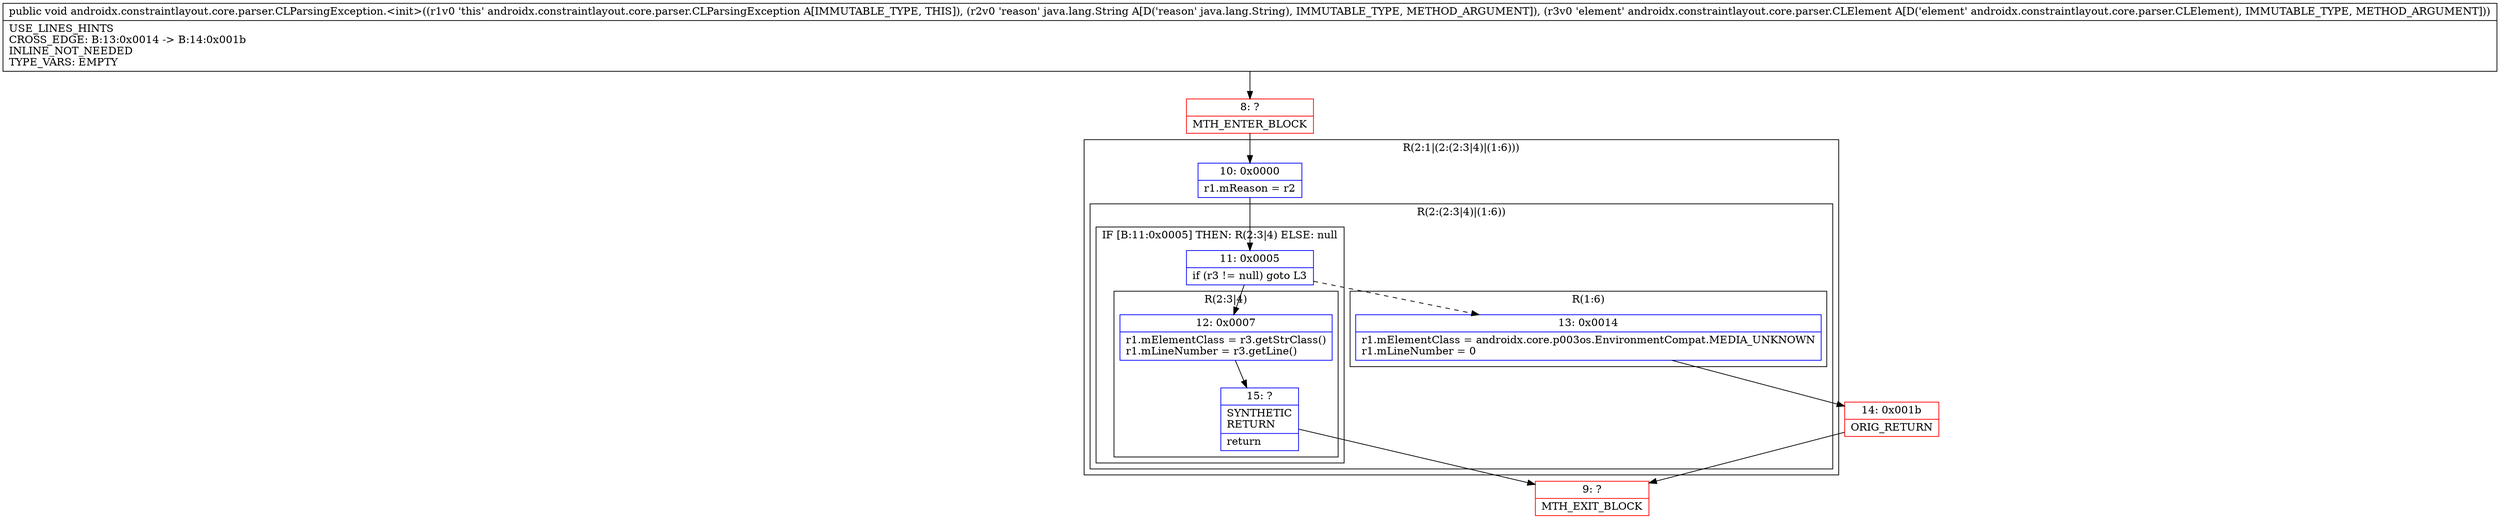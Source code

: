 digraph "CFG forandroidx.constraintlayout.core.parser.CLParsingException.\<init\>(Ljava\/lang\/String;Landroidx\/constraintlayout\/core\/parser\/CLElement;)V" {
subgraph cluster_Region_1492568968 {
label = "R(2:1|(2:(2:3|4)|(1:6)))";
node [shape=record,color=blue];
Node_10 [shape=record,label="{10\:\ 0x0000|r1.mReason = r2\l}"];
subgraph cluster_Region_345997044 {
label = "R(2:(2:3|4)|(1:6))";
node [shape=record,color=blue];
subgraph cluster_IfRegion_1961673708 {
label = "IF [B:11:0x0005] THEN: R(2:3|4) ELSE: null";
node [shape=record,color=blue];
Node_11 [shape=record,label="{11\:\ 0x0005|if (r3 != null) goto L3\l}"];
subgraph cluster_Region_803883436 {
label = "R(2:3|4)";
node [shape=record,color=blue];
Node_12 [shape=record,label="{12\:\ 0x0007|r1.mElementClass = r3.getStrClass()\lr1.mLineNumber = r3.getLine()\l}"];
Node_15 [shape=record,label="{15\:\ ?|SYNTHETIC\lRETURN\l|return\l}"];
}
}
subgraph cluster_Region_1101954386 {
label = "R(1:6)";
node [shape=record,color=blue];
Node_13 [shape=record,label="{13\:\ 0x0014|r1.mElementClass = androidx.core.p003os.EnvironmentCompat.MEDIA_UNKNOWN\lr1.mLineNumber = 0\l}"];
}
}
}
Node_8 [shape=record,color=red,label="{8\:\ ?|MTH_ENTER_BLOCK\l}"];
Node_9 [shape=record,color=red,label="{9\:\ ?|MTH_EXIT_BLOCK\l}"];
Node_14 [shape=record,color=red,label="{14\:\ 0x001b|ORIG_RETURN\l}"];
MethodNode[shape=record,label="{public void androidx.constraintlayout.core.parser.CLParsingException.\<init\>((r1v0 'this' androidx.constraintlayout.core.parser.CLParsingException A[IMMUTABLE_TYPE, THIS]), (r2v0 'reason' java.lang.String A[D('reason' java.lang.String), IMMUTABLE_TYPE, METHOD_ARGUMENT]), (r3v0 'element' androidx.constraintlayout.core.parser.CLElement A[D('element' androidx.constraintlayout.core.parser.CLElement), IMMUTABLE_TYPE, METHOD_ARGUMENT]))  | USE_LINES_HINTS\lCROSS_EDGE: B:13:0x0014 \-\> B:14:0x001b\lINLINE_NOT_NEEDED\lTYPE_VARS: EMPTY\l}"];
MethodNode -> Node_8;Node_10 -> Node_11;
Node_11 -> Node_12;
Node_11 -> Node_13[style=dashed];
Node_12 -> Node_15;
Node_15 -> Node_9;
Node_13 -> Node_14;
Node_8 -> Node_10;
Node_14 -> Node_9;
}

